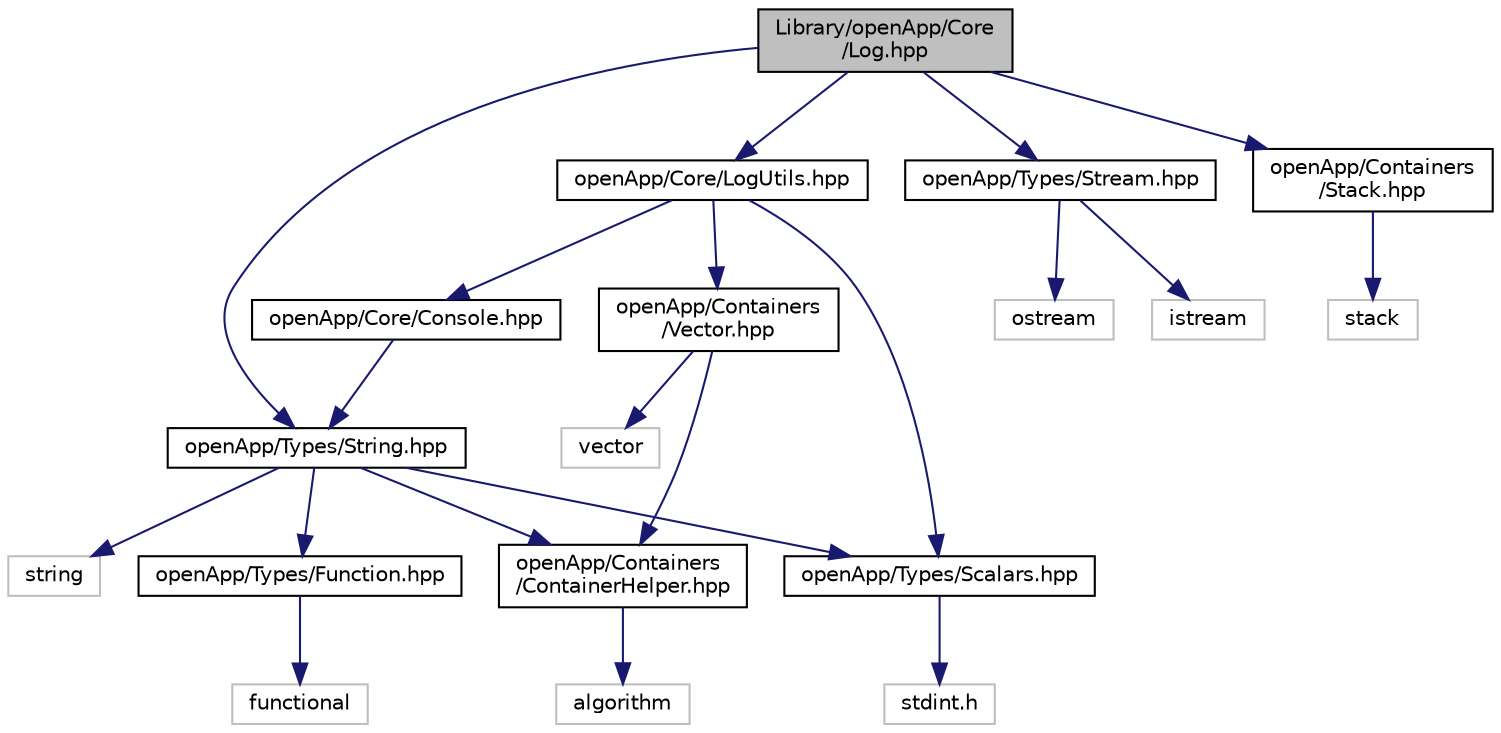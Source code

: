 digraph "Library/openApp/Core/Log.hpp"
{
  edge [fontname="Helvetica",fontsize="10",labelfontname="Helvetica",labelfontsize="10"];
  node [fontname="Helvetica",fontsize="10",shape=record];
  Node0 [label="Library/openApp/Core\l/Log.hpp",height=0.2,width=0.4,color="black", fillcolor="grey75", style="filled", fontcolor="black"];
  Node0 -> Node1 [color="midnightblue",fontsize="10",style="solid"];
  Node1 [label="openApp/Types/String.hpp",height=0.2,width=0.4,color="black", fillcolor="white", style="filled",URL="$_string_8hpp.html"];
  Node1 -> Node2 [color="midnightblue",fontsize="10",style="solid"];
  Node2 [label="string",height=0.2,width=0.4,color="grey75", fillcolor="white", style="filled"];
  Node1 -> Node3 [color="midnightblue",fontsize="10",style="solid"];
  Node3 [label="openApp/Types/Scalars.hpp",height=0.2,width=0.4,color="black", fillcolor="white", style="filled",URL="$_scalars_8hpp.html"];
  Node3 -> Node4 [color="midnightblue",fontsize="10",style="solid"];
  Node4 [label="stdint.h",height=0.2,width=0.4,color="grey75", fillcolor="white", style="filled"];
  Node1 -> Node5 [color="midnightblue",fontsize="10",style="solid"];
  Node5 [label="openApp/Types/Function.hpp",height=0.2,width=0.4,color="black", fillcolor="white", style="filled",URL="$_function_8hpp.html"];
  Node5 -> Node6 [color="midnightblue",fontsize="10",style="solid"];
  Node6 [label="functional",height=0.2,width=0.4,color="grey75", fillcolor="white", style="filled"];
  Node1 -> Node7 [color="midnightblue",fontsize="10",style="solid"];
  Node7 [label="openApp/Containers\l/ContainerHelper.hpp",height=0.2,width=0.4,color="black", fillcolor="white", style="filled",URL="$_container_helper_8hpp.html"];
  Node7 -> Node8 [color="midnightblue",fontsize="10",style="solid"];
  Node8 [label="algorithm",height=0.2,width=0.4,color="grey75", fillcolor="white", style="filled"];
  Node0 -> Node9 [color="midnightblue",fontsize="10",style="solid"];
  Node9 [label="openApp/Types/Stream.hpp",height=0.2,width=0.4,color="black", fillcolor="white", style="filled",URL="$_stream_8hpp.html"];
  Node9 -> Node10 [color="midnightblue",fontsize="10",style="solid"];
  Node10 [label="istream",height=0.2,width=0.4,color="grey75", fillcolor="white", style="filled"];
  Node9 -> Node11 [color="midnightblue",fontsize="10",style="solid"];
  Node11 [label="ostream",height=0.2,width=0.4,color="grey75", fillcolor="white", style="filled"];
  Node0 -> Node12 [color="midnightblue",fontsize="10",style="solid"];
  Node12 [label="openApp/Core/LogUtils.hpp",height=0.2,width=0.4,color="black", fillcolor="white", style="filled",URL="$_log_utils_8hpp.html"];
  Node12 -> Node3 [color="midnightblue",fontsize="10",style="solid"];
  Node12 -> Node13 [color="midnightblue",fontsize="10",style="solid"];
  Node13 [label="openApp/Containers\l/Vector.hpp",height=0.2,width=0.4,color="black", fillcolor="white", style="filled",URL="$_vector_8hpp.html"];
  Node13 -> Node14 [color="midnightblue",fontsize="10",style="solid"];
  Node14 [label="vector",height=0.2,width=0.4,color="grey75", fillcolor="white", style="filled"];
  Node13 -> Node7 [color="midnightblue",fontsize="10",style="solid"];
  Node12 -> Node15 [color="midnightblue",fontsize="10",style="solid"];
  Node15 [label="openApp/Core/Console.hpp",height=0.2,width=0.4,color="black", fillcolor="white", style="filled",URL="$_console_8hpp.html"];
  Node15 -> Node1 [color="midnightblue",fontsize="10",style="solid"];
  Node0 -> Node16 [color="midnightblue",fontsize="10",style="solid"];
  Node16 [label="openApp/Containers\l/Stack.hpp",height=0.2,width=0.4,color="black", fillcolor="white", style="filled",URL="$_stack_8hpp.html"];
  Node16 -> Node17 [color="midnightblue",fontsize="10",style="solid"];
  Node17 [label="stack",height=0.2,width=0.4,color="grey75", fillcolor="white", style="filled"];
}

